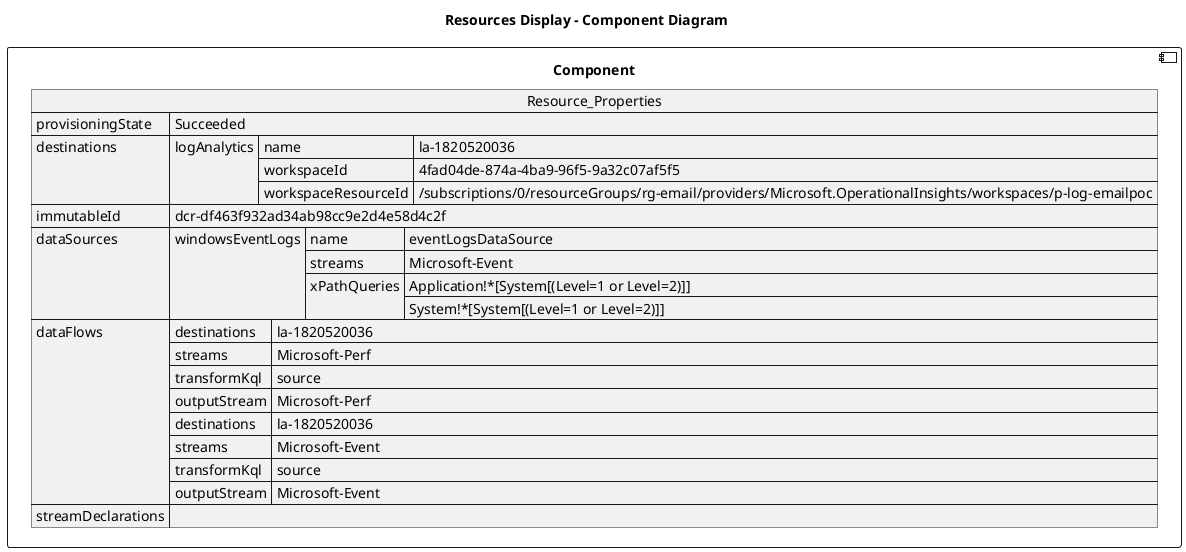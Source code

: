 @startuml

title Resources Display - Component Diagram

component Component {

json  Resource_Properties {
  "provisioningState": "Succeeded",
  "destinations": {
    "logAnalytics": [
      {
        "name": "la-1820520036",
        "workspaceId": "4fad04de-874a-4ba9-96f5-9a32c07af5f5",
        "workspaceResourceId": "/subscriptions/0/resourceGroups/rg-email/providers/Microsoft.OperationalInsights/workspaces/p-log-emailpoc"
      }
    ]
  },
  "immutableId": "dcr-df463f932ad34ab98cc9e2d4e58d4c2f",
  "dataSources": {
    "windowsEventLogs": [
      {
        "name": "eventLogsDataSource",
        "streams": [
          "Microsoft-Event"
        ],
        "xPathQueries": [
          "Application!*[System[(Level=1 or Level=2)]]",
          "System!*[System[(Level=1 or Level=2)]]"
        ]
      }
    ]
  },
  "dataFlows": [
    {
      "destinations": [
        "la-1820520036"
      ],
      "streams": [
        "Microsoft-Perf"
      ],
      "transformKql": "source",
      "outputStream": "Microsoft-Perf"
    },
    {
      "destinations": [
        "la-1820520036"
      ],
      "streams": [
        "Microsoft-Event"
      ],
      "transformKql": "source",
      "outputStream": "Microsoft-Event"
    }
  ],
  "streamDeclarations": {}
}
}
@enduml
